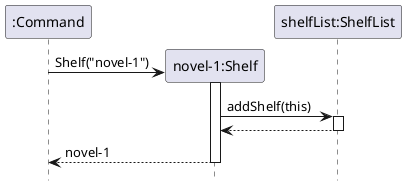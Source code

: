 @startuml
hide footbox
participant ":Command" as command
participant "novel-1:Shelf" as shelf
participant "shelfList:ShelfList" as shelfList

command -> shelf**: Shelf("novel-1")
activate shelf
shelf -> shelfList: addShelf(this)
activate shelfList
shelfList --> shelf
deactivate
shelf --> command: novel-1
deactivate
@enduml